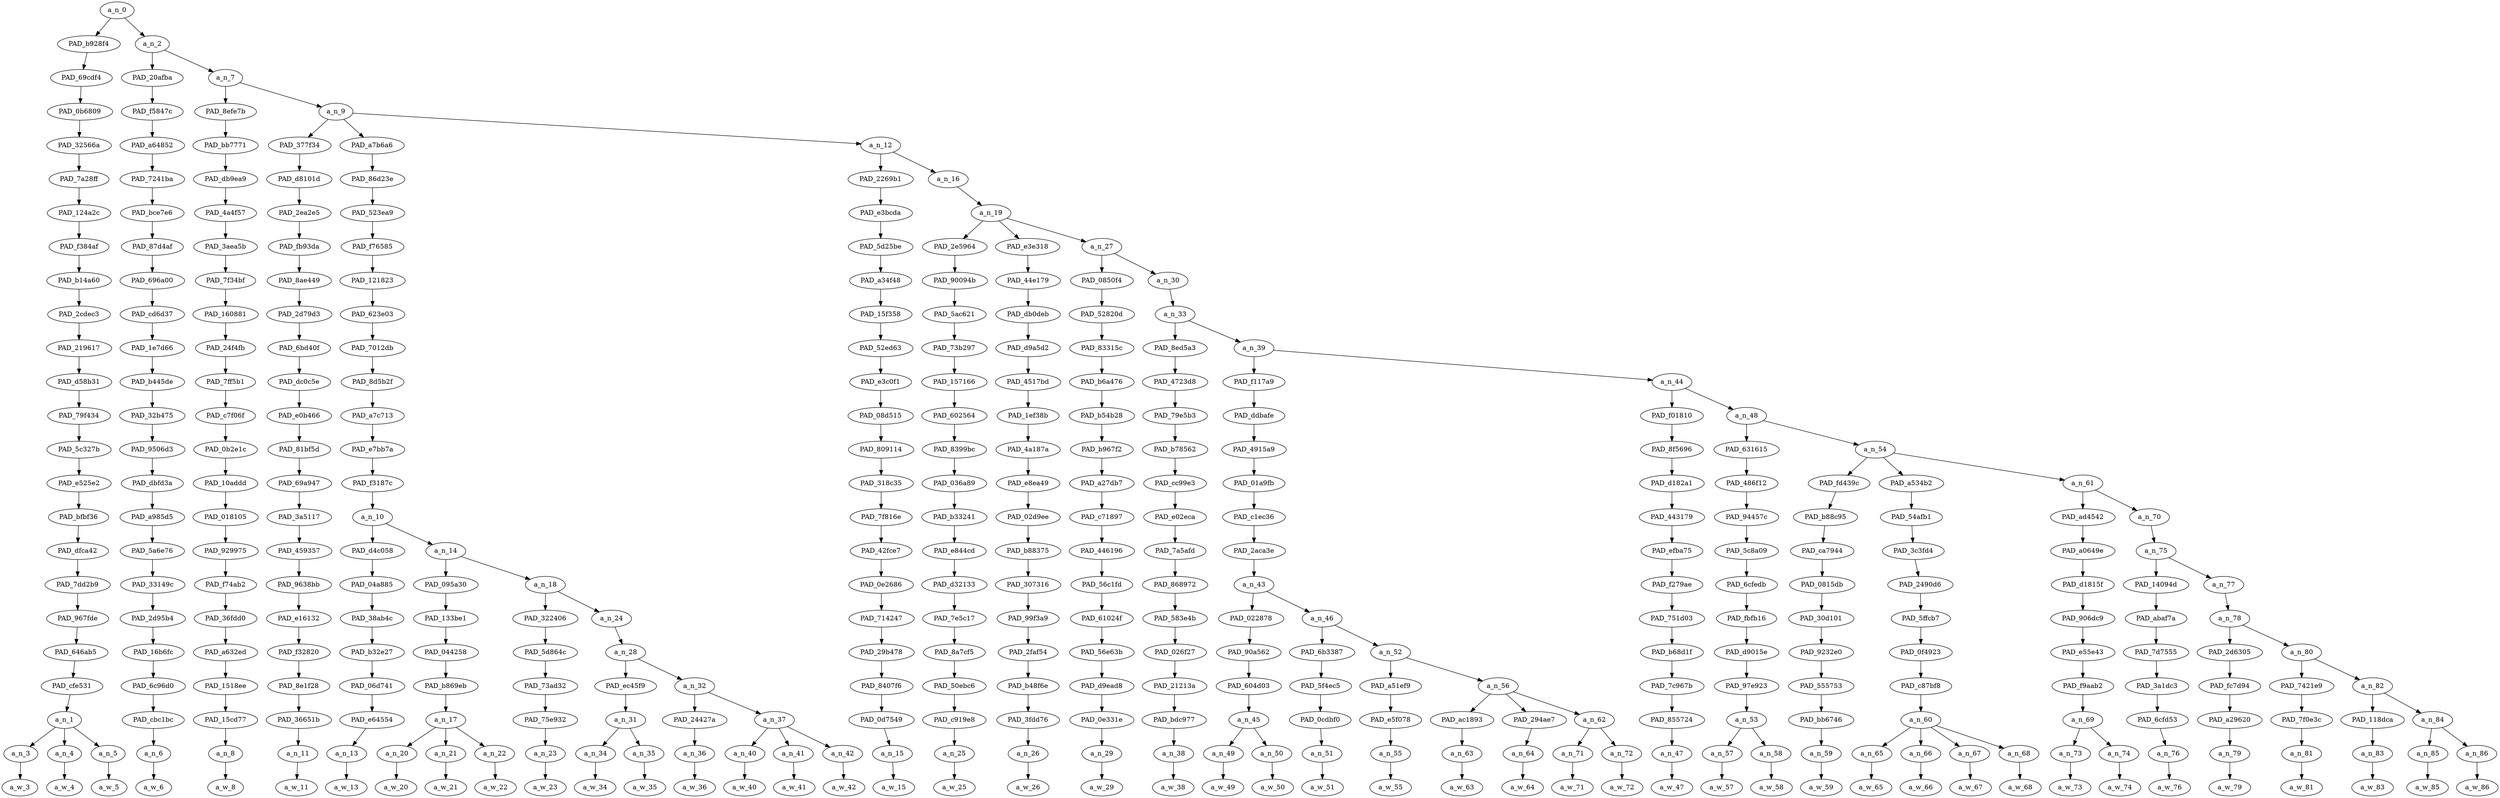 strict digraph "" {
	a_n_0	[div_dir=1,
		index=0,
		level=23,
		pos="3.467229772497107,23!",
		text_span="[0, 1, 2, 3, 4, 5, 6, 7, 8, 9, 10, 11, 12, 13, 14, 15, 16, 17, 18, 19, 20, 21, 22, 23, 24, 25, 26, 27, 28, 29, 30, 31, 32, 33, 34, \
35, 36, 37, 38, 39, 40, 41, 42, 43, 44, 45]",
		value=1.00000002];
	PAD_b928f4	[div_dir=1,
		index=0,
		level=22,
		pos="1.0,22!",
		text_span="[0, 1, 2]",
		value=0.06840574];
	a_n_0 -> PAD_b928f4;
	a_n_2	[div_dir=1,
		index=1,
		level=22,
		pos="5.934459544994214,22!",
		text_span="[3, 4, 5, 6, 7, 8, 9, 10, 11, 12, 13, 14, 15, 16, 17, 18, 19, 20, 21, 22, 23, 24, 25, 26, 27, 28, 29, 30, 31, 32, 33, 34, 35, 36, \
37, 38, 39, 40, 41, 42, 43, 44, 45]",
		value=0.93106286];
	a_n_0 -> a_n_2;
	PAD_69cdf4	[div_dir=1,
		index=0,
		level=21,
		pos="1.0,21!",
		text_span="[0, 1, 2]",
		value=0.06840574];
	PAD_b928f4 -> PAD_69cdf4;
	PAD_0b6809	[div_dir=1,
		index=0,
		level=20,
		pos="1.0,20!",
		text_span="[0, 1, 2]",
		value=0.06840574];
	PAD_69cdf4 -> PAD_0b6809;
	PAD_32566a	[div_dir=1,
		index=0,
		level=19,
		pos="1.0,19!",
		text_span="[0, 1, 2]",
		value=0.06840574];
	PAD_0b6809 -> PAD_32566a;
	PAD_7a28ff	[div_dir=1,
		index=0,
		level=18,
		pos="1.0,18!",
		text_span="[0, 1, 2]",
		value=0.06840574];
	PAD_32566a -> PAD_7a28ff;
	PAD_124a2c	[div_dir=1,
		index=0,
		level=17,
		pos="1.0,17!",
		text_span="[0, 1, 2]",
		value=0.06840574];
	PAD_7a28ff -> PAD_124a2c;
	PAD_f384af	[div_dir=1,
		index=0,
		level=16,
		pos="1.0,16!",
		text_span="[0, 1, 2]",
		value=0.06840574];
	PAD_124a2c -> PAD_f384af;
	PAD_b14a60	[div_dir=1,
		index=0,
		level=15,
		pos="1.0,15!",
		text_span="[0, 1, 2]",
		value=0.06840574];
	PAD_f384af -> PAD_b14a60;
	PAD_2cdec3	[div_dir=1,
		index=0,
		level=14,
		pos="1.0,14!",
		text_span="[0, 1, 2]",
		value=0.06840574];
	PAD_b14a60 -> PAD_2cdec3;
	PAD_219617	[div_dir=1,
		index=0,
		level=13,
		pos="1.0,13!",
		text_span="[0, 1, 2]",
		value=0.06840574];
	PAD_2cdec3 -> PAD_219617;
	PAD_d58b31	[div_dir=1,
		index=0,
		level=12,
		pos="1.0,12!",
		text_span="[0, 1, 2]",
		value=0.06840574];
	PAD_219617 -> PAD_d58b31;
	PAD_79f434	[div_dir=1,
		index=0,
		level=11,
		pos="1.0,11!",
		text_span="[0, 1, 2]",
		value=0.06840574];
	PAD_d58b31 -> PAD_79f434;
	PAD_5c327b	[div_dir=1,
		index=0,
		level=10,
		pos="1.0,10!",
		text_span="[0, 1, 2]",
		value=0.06840574];
	PAD_79f434 -> PAD_5c327b;
	PAD_e525e2	[div_dir=1,
		index=0,
		level=9,
		pos="1.0,9!",
		text_span="[0, 1, 2]",
		value=0.06840574];
	PAD_5c327b -> PAD_e525e2;
	PAD_bfbf36	[div_dir=1,
		index=0,
		level=8,
		pos="1.0,8!",
		text_span="[0, 1, 2]",
		value=0.06840574];
	PAD_e525e2 -> PAD_bfbf36;
	PAD_dfca42	[div_dir=1,
		index=0,
		level=7,
		pos="1.0,7!",
		text_span="[0, 1, 2]",
		value=0.06840574];
	PAD_bfbf36 -> PAD_dfca42;
	PAD_7dd2b9	[div_dir=1,
		index=0,
		level=6,
		pos="1.0,6!",
		text_span="[0, 1, 2]",
		value=0.06840574];
	PAD_dfca42 -> PAD_7dd2b9;
	PAD_967fde	[div_dir=1,
		index=0,
		level=5,
		pos="1.0,5!",
		text_span="[0, 1, 2]",
		value=0.06840574];
	PAD_7dd2b9 -> PAD_967fde;
	PAD_646ab5	[div_dir=1,
		index=0,
		level=4,
		pos="1.0,4!",
		text_span="[0, 1, 2]",
		value=0.06840574];
	PAD_967fde -> PAD_646ab5;
	PAD_cfe531	[div_dir=1,
		index=0,
		level=3,
		pos="1.0,3!",
		text_span="[0, 1, 2]",
		value=0.06840574];
	PAD_646ab5 -> PAD_cfe531;
	a_n_1	[div_dir=1,
		index=0,
		level=2,
		pos="1.0,2!",
		text_span="[0, 1, 2]",
		value=0.06840574];
	PAD_cfe531 -> a_n_1;
	a_n_3	[div_dir=1,
		index=0,
		level=1,
		pos="0.0,1!",
		text_span="[0]",
		value=0.01824698];
	a_n_1 -> a_n_3;
	a_n_4	[div_dir=1,
		index=1,
		level=1,
		pos="1.0,1!",
		text_span="[1]",
		value=0.02915390];
	a_n_1 -> a_n_4;
	a_n_5	[div_dir=-1,
		index=2,
		level=1,
		pos="2.0,1!",
		text_span="[2]",
		value=0.02085606];
	a_n_1 -> a_n_5;
	a_w_3	[div_dir=0,
		index=0,
		level=0,
		pos="0,0!",
		text_span="[0]",
		value=the];
	a_n_3 -> a_w_3;
	a_w_4	[div_dir=0,
		index=1,
		level=0,
		pos="1,0!",
		text_span="[1]",
		value=alt];
	a_n_4 -> a_w_4;
	a_w_5	[div_dir=0,
		index=2,
		level=0,
		pos="2,0!",
		text_span="[2]",
		value=right];
	a_n_5 -> a_w_5;
	PAD_20afba	[div_dir=1,
		index=1,
		level=21,
		pos="3.0,21!",
		text_span="[3]",
		value=0.01500542];
	a_n_2 -> PAD_20afba;
	a_n_7	[div_dir=1,
		index=2,
		level=21,
		pos="8.868919089988427,21!",
		text_span="[4, 5, 6, 7, 8, 9, 10, 11, 12, 13, 14, 15, 16, 17, 18, 19, 20, 21, 22, 23, 24, 25, 26, 27, 28, 29, 30, 31, 32, 33, 34, 35, 36, 37, \
38, 39, 40, 41, 42, 43, 44, 45]",
		value=0.91554672];
	a_n_2 -> a_n_7;
	PAD_f5847c	[div_dir=1,
		index=1,
		level=20,
		pos="3.0,20!",
		text_span="[3]",
		value=0.01500542];
	PAD_20afba -> PAD_f5847c;
	PAD_a64852	[div_dir=1,
		index=1,
		level=19,
		pos="3.0,19!",
		text_span="[3]",
		value=0.01500542];
	PAD_f5847c -> PAD_a64852;
	PAD_7241ba	[div_dir=1,
		index=1,
		level=18,
		pos="3.0,18!",
		text_span="[3]",
		value=0.01500542];
	PAD_a64852 -> PAD_7241ba;
	PAD_bce7e6	[div_dir=1,
		index=1,
		level=17,
		pos="3.0,17!",
		text_span="[3]",
		value=0.01500542];
	PAD_7241ba -> PAD_bce7e6;
	PAD_87d4af	[div_dir=1,
		index=1,
		level=16,
		pos="3.0,16!",
		text_span="[3]",
		value=0.01500542];
	PAD_bce7e6 -> PAD_87d4af;
	PAD_696a00	[div_dir=1,
		index=1,
		level=15,
		pos="3.0,15!",
		text_span="[3]",
		value=0.01500542];
	PAD_87d4af -> PAD_696a00;
	PAD_cd6d37	[div_dir=1,
		index=1,
		level=14,
		pos="3.0,14!",
		text_span="[3]",
		value=0.01500542];
	PAD_696a00 -> PAD_cd6d37;
	PAD_1e7d66	[div_dir=1,
		index=1,
		level=13,
		pos="3.0,13!",
		text_span="[3]",
		value=0.01500542];
	PAD_cd6d37 -> PAD_1e7d66;
	PAD_b445de	[div_dir=1,
		index=1,
		level=12,
		pos="3.0,12!",
		text_span="[3]",
		value=0.01500542];
	PAD_1e7d66 -> PAD_b445de;
	PAD_32b475	[div_dir=1,
		index=1,
		level=11,
		pos="3.0,11!",
		text_span="[3]",
		value=0.01500542];
	PAD_b445de -> PAD_32b475;
	PAD_9506d3	[div_dir=1,
		index=1,
		level=10,
		pos="3.0,10!",
		text_span="[3]",
		value=0.01500542];
	PAD_32b475 -> PAD_9506d3;
	PAD_dbfd3a	[div_dir=1,
		index=1,
		level=9,
		pos="3.0,9!",
		text_span="[3]",
		value=0.01500542];
	PAD_9506d3 -> PAD_dbfd3a;
	PAD_a985d5	[div_dir=1,
		index=1,
		level=8,
		pos="3.0,8!",
		text_span="[3]",
		value=0.01500542];
	PAD_dbfd3a -> PAD_a985d5;
	PAD_5a6e76	[div_dir=1,
		index=1,
		level=7,
		pos="3.0,7!",
		text_span="[3]",
		value=0.01500542];
	PAD_a985d5 -> PAD_5a6e76;
	PAD_33149c	[div_dir=1,
		index=1,
		level=6,
		pos="3.0,6!",
		text_span="[3]",
		value=0.01500542];
	PAD_5a6e76 -> PAD_33149c;
	PAD_2d95b4	[div_dir=1,
		index=1,
		level=5,
		pos="3.0,5!",
		text_span="[3]",
		value=0.01500542];
	PAD_33149c -> PAD_2d95b4;
	PAD_16b6fc	[div_dir=1,
		index=1,
		level=4,
		pos="3.0,4!",
		text_span="[3]",
		value=0.01500542];
	PAD_2d95b4 -> PAD_16b6fc;
	PAD_6c96d0	[div_dir=1,
		index=1,
		level=3,
		pos="3.0,3!",
		text_span="[3]",
		value=0.01500542];
	PAD_16b6fc -> PAD_6c96d0;
	PAD_cbc1bc	[div_dir=1,
		index=1,
		level=2,
		pos="3.0,2!",
		text_span="[3]",
		value=0.01500542];
	PAD_6c96d0 -> PAD_cbc1bc;
	a_n_6	[div_dir=1,
		index=3,
		level=1,
		pos="3.0,1!",
		text_span="[3]",
		value=0.01500542];
	PAD_cbc1bc -> a_n_6;
	a_w_6	[div_dir=0,
		index=3,
		level=0,
		pos="3,0!",
		text_span="[3]",
		value=is];
	a_n_6 -> a_w_6;
	PAD_8efe7b	[div_dir=1,
		index=2,
		level=20,
		pos="4.0,20!",
		text_span="[4]",
		value=0.01381782];
	a_n_7 -> PAD_8efe7b;
	a_n_9	[div_dir=1,
		index=3,
		level=20,
		pos="13.737838179976853,20!",
		text_span="[5, 6, 7, 8, 9, 10, 11, 12, 13, 14, 15, 16, 17, 18, 19, 20, 21, 22, 23, 24, 25, 26, 27, 28, 29, 30, 31, 32, 33, 34, 35, 36, 37, \
38, 39, 40, 41, 42, 43, 44, 45]",
		value=0.90122349];
	a_n_7 -> a_n_9;
	PAD_bb7771	[div_dir=1,
		index=2,
		level=19,
		pos="4.0,19!",
		text_span="[4]",
		value=0.01381782];
	PAD_8efe7b -> PAD_bb7771;
	PAD_db9ea9	[div_dir=1,
		index=2,
		level=18,
		pos="4.0,18!",
		text_span="[4]",
		value=0.01381782];
	PAD_bb7771 -> PAD_db9ea9;
	PAD_4a4f57	[div_dir=1,
		index=2,
		level=17,
		pos="4.0,17!",
		text_span="[4]",
		value=0.01381782];
	PAD_db9ea9 -> PAD_4a4f57;
	PAD_3aea5b	[div_dir=1,
		index=2,
		level=16,
		pos="4.0,16!",
		text_span="[4]",
		value=0.01381782];
	PAD_4a4f57 -> PAD_3aea5b;
	PAD_7f34bf	[div_dir=1,
		index=2,
		level=15,
		pos="4.0,15!",
		text_span="[4]",
		value=0.01381782];
	PAD_3aea5b -> PAD_7f34bf;
	PAD_160881	[div_dir=1,
		index=2,
		level=14,
		pos="4.0,14!",
		text_span="[4]",
		value=0.01381782];
	PAD_7f34bf -> PAD_160881;
	PAD_24f4fb	[div_dir=1,
		index=2,
		level=13,
		pos="4.0,13!",
		text_span="[4]",
		value=0.01381782];
	PAD_160881 -> PAD_24f4fb;
	PAD_7ff5b1	[div_dir=1,
		index=2,
		level=12,
		pos="4.0,12!",
		text_span="[4]",
		value=0.01381782];
	PAD_24f4fb -> PAD_7ff5b1;
	PAD_c7f06f	[div_dir=1,
		index=2,
		level=11,
		pos="4.0,11!",
		text_span="[4]",
		value=0.01381782];
	PAD_7ff5b1 -> PAD_c7f06f;
	PAD_0b2e1c	[div_dir=1,
		index=2,
		level=10,
		pos="4.0,10!",
		text_span="[4]",
		value=0.01381782];
	PAD_c7f06f -> PAD_0b2e1c;
	PAD_10addd	[div_dir=1,
		index=2,
		level=9,
		pos="4.0,9!",
		text_span="[4]",
		value=0.01381782];
	PAD_0b2e1c -> PAD_10addd;
	PAD_018105	[div_dir=1,
		index=2,
		level=8,
		pos="4.0,8!",
		text_span="[4]",
		value=0.01381782];
	PAD_10addd -> PAD_018105;
	PAD_929975	[div_dir=1,
		index=2,
		level=7,
		pos="4.0,7!",
		text_span="[4]",
		value=0.01381782];
	PAD_018105 -> PAD_929975;
	PAD_f74ab2	[div_dir=1,
		index=2,
		level=6,
		pos="4.0,6!",
		text_span="[4]",
		value=0.01381782];
	PAD_929975 -> PAD_f74ab2;
	PAD_36fdd0	[div_dir=1,
		index=2,
		level=5,
		pos="4.0,5!",
		text_span="[4]",
		value=0.01381782];
	PAD_f74ab2 -> PAD_36fdd0;
	PAD_a632ed	[div_dir=1,
		index=2,
		level=4,
		pos="4.0,4!",
		text_span="[4]",
		value=0.01381782];
	PAD_36fdd0 -> PAD_a632ed;
	PAD_1518ee	[div_dir=1,
		index=2,
		level=3,
		pos="4.0,3!",
		text_span="[4]",
		value=0.01381782];
	PAD_a632ed -> PAD_1518ee;
	PAD_15cd77	[div_dir=1,
		index=2,
		level=2,
		pos="4.0,2!",
		text_span="[4]",
		value=0.01381782];
	PAD_1518ee -> PAD_15cd77;
	a_n_8	[div_dir=1,
		index=4,
		level=1,
		pos="4.0,1!",
		text_span="[4]",
		value=0.01381782];
	PAD_15cd77 -> a_n_8;
	a_w_8	[div_dir=0,
		index=4,
		level=0,
		pos="4,0!",
		text_span="[4]",
		value=celebrating];
	a_n_8 -> a_w_8;
	PAD_377f34	[div_dir=-1,
		index=4,
		level=19,
		pos="16.0,19!",
		text_span="[16]",
		value=0.01389674];
	a_n_9 -> PAD_377f34;
	PAD_a7b6a6	[div_dir=1,
		index=3,
		level=19,
		pos="6.84375,19!",
		text_span="[5, 6, 7, 8, 9, 10, 11, 12, 13, 14, 15]",
		value=0.27334037];
	a_n_9 -> PAD_a7b6a6;
	a_n_12	[div_dir=1,
		index=5,
		level=19,
		pos="18.369764539930557,19!",
		text_span="[17, 18, 19, 20, 21, 22, 23, 24, 25, 26, 27, 28, 29, 30, 31, 32, 33, 34, 35, 36, 37, 38, 39, 40, 41, 42, 43, 44, 45]",
		value=0.61348344];
	a_n_9 -> a_n_12;
	PAD_d8101d	[div_dir=-1,
		index=4,
		level=18,
		pos="16.0,18!",
		text_span="[16]",
		value=0.01389674];
	PAD_377f34 -> PAD_d8101d;
	PAD_2ea2e5	[div_dir=-1,
		index=4,
		level=17,
		pos="16.0,17!",
		text_span="[16]",
		value=0.01389674];
	PAD_d8101d -> PAD_2ea2e5;
	PAD_fb93da	[div_dir=-1,
		index=4,
		level=16,
		pos="16.0,16!",
		text_span="[16]",
		value=0.01389674];
	PAD_2ea2e5 -> PAD_fb93da;
	PAD_8ae449	[div_dir=-1,
		index=4,
		level=15,
		pos="16.0,15!",
		text_span="[16]",
		value=0.01389674];
	PAD_fb93da -> PAD_8ae449;
	PAD_2d79d3	[div_dir=-1,
		index=4,
		level=14,
		pos="16.0,14!",
		text_span="[16]",
		value=0.01389674];
	PAD_8ae449 -> PAD_2d79d3;
	PAD_6bd40f	[div_dir=-1,
		index=4,
		level=13,
		pos="16.0,13!",
		text_span="[16]",
		value=0.01389674];
	PAD_2d79d3 -> PAD_6bd40f;
	PAD_dc0c5e	[div_dir=-1,
		index=4,
		level=12,
		pos="16.0,12!",
		text_span="[16]",
		value=0.01389674];
	PAD_6bd40f -> PAD_dc0c5e;
	PAD_e0b466	[div_dir=-1,
		index=4,
		level=11,
		pos="16.0,11!",
		text_span="[16]",
		value=0.01389674];
	PAD_dc0c5e -> PAD_e0b466;
	PAD_81bf5d	[div_dir=-1,
		index=4,
		level=10,
		pos="16.0,10!",
		text_span="[16]",
		value=0.01389674];
	PAD_e0b466 -> PAD_81bf5d;
	PAD_69a947	[div_dir=-1,
		index=4,
		level=9,
		pos="16.0,9!",
		text_span="[16]",
		value=0.01389674];
	PAD_81bf5d -> PAD_69a947;
	PAD_3a5117	[div_dir=-1,
		index=4,
		level=8,
		pos="16.0,8!",
		text_span="[16]",
		value=0.01389674];
	PAD_69a947 -> PAD_3a5117;
	PAD_459357	[div_dir=-1,
		index=5,
		level=7,
		pos="16.0,7!",
		text_span="[16]",
		value=0.01389674];
	PAD_3a5117 -> PAD_459357;
	PAD_9638bb	[div_dir=-1,
		index=6,
		level=6,
		pos="16.0,6!",
		text_span="[16]",
		value=0.01389674];
	PAD_459357 -> PAD_9638bb;
	PAD_e16132	[div_dir=-1,
		index=7,
		level=5,
		pos="16.0,5!",
		text_span="[16]",
		value=0.01389674];
	PAD_9638bb -> PAD_e16132;
	PAD_f32820	[div_dir=-1,
		index=7,
		level=4,
		pos="16.0,4!",
		text_span="[16]",
		value=0.01389674];
	PAD_e16132 -> PAD_f32820;
	PAD_8e1f28	[div_dir=-1,
		index=8,
		level=3,
		pos="16.0,3!",
		text_span="[16]",
		value=0.01389674];
	PAD_f32820 -> PAD_8e1f28;
	PAD_36651b	[div_dir=-1,
		index=9,
		level=2,
		pos="16.0,2!",
		text_span="[16]",
		value=0.01389674];
	PAD_8e1f28 -> PAD_36651b;
	a_n_11	[div_dir=-1,
		index=16,
		level=1,
		pos="16.0,1!",
		text_span="[16]",
		value=0.01389674];
	PAD_36651b -> a_n_11;
	a_w_11	[div_dir=0,
		index=16,
		level=0,
		pos="16,0!",
		text_span="[16]",
		value=and];
	a_n_11 -> a_w_11;
	PAD_86d23e	[div_dir=1,
		index=3,
		level=18,
		pos="6.84375,18!",
		text_span="[5, 6, 7, 8, 9, 10, 11, 12, 13, 14, 15]",
		value=0.27334037];
	PAD_a7b6a6 -> PAD_86d23e;
	PAD_523ea9	[div_dir=1,
		index=3,
		level=17,
		pos="6.84375,17!",
		text_span="[5, 6, 7, 8, 9, 10, 11, 12, 13, 14, 15]",
		value=0.27334037];
	PAD_86d23e -> PAD_523ea9;
	PAD_f76585	[div_dir=1,
		index=3,
		level=16,
		pos="6.84375,16!",
		text_span="[5, 6, 7, 8, 9, 10, 11, 12, 13, 14, 15]",
		value=0.27334037];
	PAD_523ea9 -> PAD_f76585;
	PAD_121823	[div_dir=1,
		index=3,
		level=15,
		pos="6.84375,15!",
		text_span="[5, 6, 7, 8, 9, 10, 11, 12, 13, 14, 15]",
		value=0.27334037];
	PAD_f76585 -> PAD_121823;
	PAD_623e03	[div_dir=1,
		index=3,
		level=14,
		pos="6.84375,14!",
		text_span="[5, 6, 7, 8, 9, 10, 11, 12, 13, 14, 15]",
		value=0.27334037];
	PAD_121823 -> PAD_623e03;
	PAD_7012db	[div_dir=1,
		index=3,
		level=13,
		pos="6.84375,13!",
		text_span="[5, 6, 7, 8, 9, 10, 11, 12, 13, 14, 15]",
		value=0.27334037];
	PAD_623e03 -> PAD_7012db;
	PAD_8d5b2f	[div_dir=1,
		index=3,
		level=12,
		pos="6.84375,12!",
		text_span="[5, 6, 7, 8, 9, 10, 11, 12, 13, 14, 15]",
		value=0.27334037];
	PAD_7012db -> PAD_8d5b2f;
	PAD_a7c713	[div_dir=1,
		index=3,
		level=11,
		pos="6.84375,11!",
		text_span="[5, 6, 7, 8, 9, 10, 11, 12, 13, 14, 15]",
		value=0.27334037];
	PAD_8d5b2f -> PAD_a7c713;
	PAD_e7bb7a	[div_dir=1,
		index=3,
		level=10,
		pos="6.84375,10!",
		text_span="[5, 6, 7, 8, 9, 10, 11, 12, 13, 14, 15]",
		value=0.27334037];
	PAD_a7c713 -> PAD_e7bb7a;
	PAD_f3187c	[div_dir=1,
		index=3,
		level=9,
		pos="6.84375,9!",
		text_span="[5, 6, 7, 8, 9, 10, 11, 12, 13, 14, 15]",
		value=0.27334037];
	PAD_e7bb7a -> PAD_f3187c;
	a_n_10	[div_dir=1,
		index=3,
		level=8,
		pos="6.84375,8!",
		text_span="[5, 6, 7, 8, 9, 10, 11, 12, 13, 14, 15]",
		value=0.27334037];
	PAD_f3187c -> a_n_10;
	PAD_d4c058	[div_dir=1,
		index=3,
		level=7,
		pos="5.0,7!",
		text_span="[5]",
		value=0.01264152];
	a_n_10 -> PAD_d4c058;
	a_n_14	[div_dir=1,
		index=4,
		level=7,
		pos="8.6875,7!",
		text_span="[6, 7, 8, 9, 10, 11, 12, 13, 14, 15]",
		value=0.26027269];
	a_n_10 -> a_n_14;
	PAD_04a885	[div_dir=1,
		index=3,
		level=6,
		pos="5.0,6!",
		text_span="[5]",
		value=0.01264152];
	PAD_d4c058 -> PAD_04a885;
	PAD_38ab4c	[div_dir=1,
		index=3,
		level=5,
		pos="5.0,5!",
		text_span="[5]",
		value=0.01264152];
	PAD_04a885 -> PAD_38ab4c;
	PAD_b32e27	[div_dir=1,
		index=3,
		level=4,
		pos="5.0,4!",
		text_span="[5]",
		value=0.01264152];
	PAD_38ab4c -> PAD_b32e27;
	PAD_06d741	[div_dir=1,
		index=3,
		level=3,
		pos="5.0,3!",
		text_span="[5]",
		value=0.01264152];
	PAD_b32e27 -> PAD_06d741;
	PAD_e64554	[div_dir=1,
		index=3,
		level=2,
		pos="5.0,2!",
		text_span="[5]",
		value=0.01264152];
	PAD_06d741 -> PAD_e64554;
	a_n_13	[div_dir=1,
		index=5,
		level=1,
		pos="5.0,1!",
		text_span="[5]",
		value=0.01264152];
	PAD_e64554 -> a_n_13;
	a_w_13	[div_dir=0,
		index=5,
		level=0,
		pos="5,0!",
		text_span="[5]",
		value=because];
	a_n_13 -> a_w_13;
	PAD_095a30	[div_dir=1,
		index=4,
		level=6,
		pos="7.0,6!",
		text_span="[6, 7, 8]",
		value=0.04479117];
	a_n_14 -> PAD_095a30;
	a_n_18	[div_dir=1,
		index=5,
		level=6,
		pos="10.375,6!",
		text_span="[9, 10, 11, 12, 13, 14, 15]",
		value=0.21505480];
	a_n_14 -> a_n_18;
	PAD_133be1	[div_dir=1,
		index=4,
		level=5,
		pos="7.0,5!",
		text_span="[6, 7, 8]",
		value=0.04479117];
	PAD_095a30 -> PAD_133be1;
	PAD_044258	[div_dir=1,
		index=4,
		level=4,
		pos="7.0,4!",
		text_span="[6, 7, 8]",
		value=0.04479117];
	PAD_133be1 -> PAD_044258;
	PAD_b869eb	[div_dir=1,
		index=4,
		level=3,
		pos="7.0,3!",
		text_span="[6, 7, 8]",
		value=0.04479117];
	PAD_044258 -> PAD_b869eb;
	a_n_17	[div_dir=1,
		index=4,
		level=2,
		pos="7.0,2!",
		text_span="[6, 7, 8]",
		value=0.04479117];
	PAD_b869eb -> a_n_17;
	a_n_20	[div_dir=1,
		index=6,
		level=1,
		pos="6.0,1!",
		text_span="[6]",
		value=0.01253293];
	a_n_17 -> a_n_20;
	a_n_21	[div_dir=1,
		index=7,
		level=1,
		pos="7.0,1!",
		text_span="[7]",
		value=0.01792186];
	a_n_17 -> a_n_21;
	a_n_22	[div_dir=-1,
		index=8,
		level=1,
		pos="8.0,1!",
		text_span="[8]",
		value=0.01427676];
	a_n_17 -> a_n_22;
	a_w_20	[div_dir=0,
		index=6,
		level=0,
		pos="6,0!",
		text_span="[6]",
		value=the1];
	a_n_20 -> a_w_20;
	a_w_21	[div_dir=0,
		index=7,
		level=0,
		pos="7,0!",
		text_span="[7]",
		value=god];
	a_n_21 -> a_w_21;
	a_w_22	[div_dir=0,
		index=8,
		level=0,
		pos="8,0!",
		text_span="[8]",
		value=emperor];
	a_n_22 -> a_w_22;
	PAD_322406	[div_dir=-1,
		index=5,
		level=5,
		pos="9.0,5!",
		text_span="[9]",
		value=0.01795884];
	a_n_18 -> PAD_322406;
	a_n_24	[div_dir=1,
		index=6,
		level=5,
		pos="11.75,5!",
		text_span="[10, 11, 12, 13, 14, 15]",
		value=0.19663823];
	a_n_18 -> a_n_24;
	PAD_5d864c	[div_dir=-1,
		index=5,
		level=4,
		pos="9.0,4!",
		text_span="[9]",
		value=0.01795884];
	PAD_322406 -> PAD_5d864c;
	PAD_73ad32	[div_dir=-1,
		index=5,
		level=3,
		pos="9.0,3!",
		text_span="[9]",
		value=0.01795884];
	PAD_5d864c -> PAD_73ad32;
	PAD_75e932	[div_dir=-1,
		index=5,
		level=2,
		pos="9.0,2!",
		text_span="[9]",
		value=0.01795884];
	PAD_73ad32 -> PAD_75e932;
	a_n_23	[div_dir=-1,
		index=9,
		level=1,
		pos="9.0,1!",
		text_span="[9]",
		value=0.01795884];
	PAD_75e932 -> a_n_23;
	a_w_23	[div_dir=0,
		index=9,
		level=0,
		pos="9,0!",
		text_span="[9]",
		value=called];
	a_n_23 -> a_w_23;
	a_n_28	[div_dir=1,
		index=6,
		level=4,
		pos="11.75,4!",
		text_span="[10, 11, 12, 13, 14, 15]",
		value=0.19611184];
	a_n_24 -> a_n_28;
	PAD_ec45f9	[div_dir=1,
		index=6,
		level=3,
		pos="10.5,3!",
		text_span="[10, 11]",
		value=0.02647412];
	a_n_28 -> PAD_ec45f9;
	a_n_32	[div_dir=1,
		index=7,
		level=3,
		pos="13.0,3!",
		text_span="[12, 13, 14, 15]",
		value=0.16911133];
	a_n_28 -> a_n_32;
	a_n_31	[div_dir=1,
		index=6,
		level=2,
		pos="10.5,2!",
		text_span="[10, 11]",
		value=0.02647412];
	PAD_ec45f9 -> a_n_31;
	a_n_34	[div_dir=1,
		index=10,
		level=1,
		pos="10.0,1!",
		text_span="[10]",
		value=0.01198148];
	a_n_31 -> a_n_34;
	a_n_35	[div_dir=1,
		index=11,
		level=1,
		pos="11.0,1!",
		text_span="[11]",
		value=0.01441318];
	a_n_31 -> a_n_35;
	a_w_34	[div_dir=0,
		index=10,
		level=0,
		pos="10,0!",
		text_span="[10]",
		value=a];
	a_n_34 -> a_w_34;
	a_w_35	[div_dir=0,
		index=11,
		level=0,
		pos="11,0!",
		text_span="[11]",
		value=bunch];
	a_n_35 -> a_w_35;
	PAD_24427a	[div_dir=1,
		index=7,
		level=2,
		pos="12.0,2!",
		text_span="[12]",
		value=0.01604231];
	a_n_32 -> PAD_24427a;
	a_n_37	[div_dir=1,
		index=8,
		level=2,
		pos="14.0,2!",
		text_span="[13, 14, 15]",
		value=0.15250690];
	a_n_32 -> a_n_37;
	a_n_36	[div_dir=1,
		index=12,
		level=1,
		pos="12.0,1!",
		text_span="[12]",
		value=0.01604231];
	PAD_24427a -> a_n_36;
	a_w_36	[div_dir=0,
		index=12,
		level=0,
		pos="12,0!",
		text_span="[12]",
		value=of];
	a_n_36 -> a_w_36;
	a_n_40	[div_dir=1,
		index=13,
		level=1,
		pos="13.0,1!",
		text_span="[13]",
		value=0.09109368];
	a_n_37 -> a_n_40;
	a_n_41	[div_dir=-1,
		index=14,
		level=1,
		pos="14.0,1!",
		text_span="[14]",
		value=0.02141050];
	a_n_37 -> a_n_41;
	a_n_42	[div_dir=1,
		index=15,
		level=1,
		pos="15.0,1!",
		text_span="[15]",
		value=0.03943507];
	a_n_37 -> a_n_42;
	a_w_40	[div_dir=0,
		index=13,
		level=0,
		pos="13,0!",
		text_span="[13]",
		value=nigger];
	a_n_40 -> a_w_40;
	a_w_41	[div_dir=0,
		index=14,
		level=0,
		pos="14,0!",
		text_span="[14]",
		value=countries];
	a_n_41 -> a_w_41;
	a_w_42	[div_dir=0,
		index=15,
		level=0,
		pos="15,0!",
		text_span="[15]",
		value=shitholes];
	a_n_42 -> a_w_42;
	PAD_2269b1	[div_dir=1,
		index=5,
		level=18,
		pos="17.0,18!",
		text_span="[17]",
		value=0.01372451];
	a_n_12 -> PAD_2269b1;
	a_n_16	[div_dir=1,
		index=6,
		level=18,
		pos="19.73952907986111,18!",
		text_span="[18, 19, 20, 21, 22, 23, 24, 25, 26, 27, 28, 29, 30, 31, 32, 33, 34, 35, 36, 37, 38, 39, 40, 41, 42, 43, 44, 45]",
		value=0.59942054];
	a_n_12 -> a_n_16;
	PAD_e3bcda	[div_dir=1,
		index=5,
		level=17,
		pos="17.0,17!",
		text_span="[17]",
		value=0.01372451];
	PAD_2269b1 -> PAD_e3bcda;
	PAD_5d25be	[div_dir=1,
		index=5,
		level=16,
		pos="17.0,16!",
		text_span="[17]",
		value=0.01372451];
	PAD_e3bcda -> PAD_5d25be;
	PAD_a34f48	[div_dir=1,
		index=5,
		level=15,
		pos="17.0,15!",
		text_span="[17]",
		value=0.01372451];
	PAD_5d25be -> PAD_a34f48;
	PAD_15f358	[div_dir=1,
		index=5,
		level=14,
		pos="17.0,14!",
		text_span="[17]",
		value=0.01372451];
	PAD_a34f48 -> PAD_15f358;
	PAD_52ed63	[div_dir=1,
		index=5,
		level=13,
		pos="17.0,13!",
		text_span="[17]",
		value=0.01372451];
	PAD_15f358 -> PAD_52ed63;
	PAD_e3c0f1	[div_dir=1,
		index=5,
		level=12,
		pos="17.0,12!",
		text_span="[17]",
		value=0.01372451];
	PAD_52ed63 -> PAD_e3c0f1;
	PAD_08d515	[div_dir=1,
		index=5,
		level=11,
		pos="17.0,11!",
		text_span="[17]",
		value=0.01372451];
	PAD_e3c0f1 -> PAD_08d515;
	PAD_809114	[div_dir=1,
		index=5,
		level=10,
		pos="17.0,10!",
		text_span="[17]",
		value=0.01372451];
	PAD_08d515 -> PAD_809114;
	PAD_318c35	[div_dir=1,
		index=5,
		level=9,
		pos="17.0,9!",
		text_span="[17]",
		value=0.01372451];
	PAD_809114 -> PAD_318c35;
	PAD_7f816e	[div_dir=1,
		index=5,
		level=8,
		pos="17.0,8!",
		text_span="[17]",
		value=0.01372451];
	PAD_318c35 -> PAD_7f816e;
	PAD_42fce7	[div_dir=1,
		index=6,
		level=7,
		pos="17.0,7!",
		text_span="[17]",
		value=0.01372451];
	PAD_7f816e -> PAD_42fce7;
	PAD_0e2686	[div_dir=1,
		index=7,
		level=6,
		pos="17.0,6!",
		text_span="[17]",
		value=0.01372451];
	PAD_42fce7 -> PAD_0e2686;
	PAD_714247	[div_dir=1,
		index=8,
		level=5,
		pos="17.0,5!",
		text_span="[17]",
		value=0.01372451];
	PAD_0e2686 -> PAD_714247;
	PAD_29b478	[div_dir=1,
		index=8,
		level=4,
		pos="17.0,4!",
		text_span="[17]",
		value=0.01372451];
	PAD_714247 -> PAD_29b478;
	PAD_8407f6	[div_dir=1,
		index=9,
		level=3,
		pos="17.0,3!",
		text_span="[17]",
		value=0.01372451];
	PAD_29b478 -> PAD_8407f6;
	PAD_0d7549	[div_dir=1,
		index=10,
		level=2,
		pos="17.0,2!",
		text_span="[17]",
		value=0.01372451];
	PAD_8407f6 -> PAD_0d7549;
	a_n_15	[div_dir=1,
		index=17,
		level=1,
		pos="17.0,1!",
		text_span="[17]",
		value=0.01372451];
	PAD_0d7549 -> a_n_15;
	a_w_15	[div_dir=0,
		index=17,
		level=0,
		pos="17,0!",
		text_span="[17]",
		value=that];
	a_n_15 -> a_w_15;
	a_n_19	[div_dir=1,
		index=6,
		level=17,
		pos="19.73952907986111,17!",
		text_span="[18, 19, 20, 21, 22, 23, 24, 25, 26, 27, 28, 29, 30, 31, 32, 33, 34, 35, 36, 37, 38, 39, 40, 41, 42, 43, 44, 45]",
		value=0.59908049];
	a_n_16 -> a_n_19;
	PAD_2e5964	[div_dir=1,
		index=6,
		level=16,
		pos="18.0,16!",
		text_span="[18]",
		value=0.01247418];
	a_n_19 -> PAD_2e5964;
	PAD_e3e318	[div_dir=1,
		index=7,
		level=16,
		pos="19.0,16!",
		text_span="[19]",
		value=0.01198944];
	a_n_19 -> PAD_e3e318;
	a_n_27	[div_dir=1,
		index=8,
		level=16,
		pos="22.218587239583332,16!",
		text_span="[20, 21, 22, 23, 24, 25, 26, 27, 28, 29, 30, 31, 32, 33, 34, 35, 36, 37, 38, 39, 40, 41, 42, 43, 44, 45]",
		value=0.57427683];
	a_n_19 -> a_n_27;
	PAD_90094b	[div_dir=1,
		index=6,
		level=15,
		pos="18.0,15!",
		text_span="[18]",
		value=0.01247418];
	PAD_2e5964 -> PAD_90094b;
	PAD_5ac621	[div_dir=1,
		index=6,
		level=14,
		pos="18.0,14!",
		text_span="[18]",
		value=0.01247418];
	PAD_90094b -> PAD_5ac621;
	PAD_73b297	[div_dir=1,
		index=6,
		level=13,
		pos="18.0,13!",
		text_span="[18]",
		value=0.01247418];
	PAD_5ac621 -> PAD_73b297;
	PAD_157166	[div_dir=1,
		index=6,
		level=12,
		pos="18.0,12!",
		text_span="[18]",
		value=0.01247418];
	PAD_73b297 -> PAD_157166;
	PAD_602564	[div_dir=1,
		index=6,
		level=11,
		pos="18.0,11!",
		text_span="[18]",
		value=0.01247418];
	PAD_157166 -> PAD_602564;
	PAD_8399bc	[div_dir=1,
		index=6,
		level=10,
		pos="18.0,10!",
		text_span="[18]",
		value=0.01247418];
	PAD_602564 -> PAD_8399bc;
	PAD_036a89	[div_dir=1,
		index=6,
		level=9,
		pos="18.0,9!",
		text_span="[18]",
		value=0.01247418];
	PAD_8399bc -> PAD_036a89;
	PAD_b33241	[div_dir=1,
		index=6,
		level=8,
		pos="18.0,8!",
		text_span="[18]",
		value=0.01247418];
	PAD_036a89 -> PAD_b33241;
	PAD_e844cd	[div_dir=1,
		index=7,
		level=7,
		pos="18.0,7!",
		text_span="[18]",
		value=0.01247418];
	PAD_b33241 -> PAD_e844cd;
	PAD_d32133	[div_dir=1,
		index=8,
		level=6,
		pos="18.0,6!",
		text_span="[18]",
		value=0.01247418];
	PAD_e844cd -> PAD_d32133;
	PAD_7e5c17	[div_dir=1,
		index=9,
		level=5,
		pos="18.0,5!",
		text_span="[18]",
		value=0.01247418];
	PAD_d32133 -> PAD_7e5c17;
	PAD_8a7cf5	[div_dir=1,
		index=9,
		level=4,
		pos="18.0,4!",
		text_span="[18]",
		value=0.01247418];
	PAD_7e5c17 -> PAD_8a7cf5;
	PAD_50ebc6	[div_dir=1,
		index=10,
		level=3,
		pos="18.0,3!",
		text_span="[18]",
		value=0.01247418];
	PAD_8a7cf5 -> PAD_50ebc6;
	PAD_c919e8	[div_dir=1,
		index=11,
		level=2,
		pos="18.0,2!",
		text_span="[18]",
		value=0.01247418];
	PAD_50ebc6 -> PAD_c919e8;
	a_n_25	[div_dir=1,
		index=18,
		level=1,
		pos="18.0,1!",
		text_span="[18]",
		value=0.01247418];
	PAD_c919e8 -> a_n_25;
	a_w_25	[div_dir=0,
		index=18,
		level=0,
		pos="18,0!",
		text_span="[18]",
		value=makes];
	a_n_25 -> a_w_25;
	PAD_44e179	[div_dir=1,
		index=7,
		level=15,
		pos="19.0,15!",
		text_span="[19]",
		value=0.01198944];
	PAD_e3e318 -> PAD_44e179;
	PAD_db0deb	[div_dir=1,
		index=7,
		level=14,
		pos="19.0,14!",
		text_span="[19]",
		value=0.01198944];
	PAD_44e179 -> PAD_db0deb;
	PAD_d9a5d2	[div_dir=1,
		index=7,
		level=13,
		pos="19.0,13!",
		text_span="[19]",
		value=0.01198944];
	PAD_db0deb -> PAD_d9a5d2;
	PAD_4517bd	[div_dir=1,
		index=7,
		level=12,
		pos="19.0,12!",
		text_span="[19]",
		value=0.01198944];
	PAD_d9a5d2 -> PAD_4517bd;
	PAD_1ef38b	[div_dir=1,
		index=7,
		level=11,
		pos="19.0,11!",
		text_span="[19]",
		value=0.01198944];
	PAD_4517bd -> PAD_1ef38b;
	PAD_4a187a	[div_dir=1,
		index=7,
		level=10,
		pos="19.0,10!",
		text_span="[19]",
		value=0.01198944];
	PAD_1ef38b -> PAD_4a187a;
	PAD_e8ea49	[div_dir=1,
		index=7,
		level=9,
		pos="19.0,9!",
		text_span="[19]",
		value=0.01198944];
	PAD_4a187a -> PAD_e8ea49;
	PAD_02d9ee	[div_dir=1,
		index=7,
		level=8,
		pos="19.0,8!",
		text_span="[19]",
		value=0.01198944];
	PAD_e8ea49 -> PAD_02d9ee;
	PAD_b88375	[div_dir=1,
		index=8,
		level=7,
		pos="19.0,7!",
		text_span="[19]",
		value=0.01198944];
	PAD_02d9ee -> PAD_b88375;
	PAD_307316	[div_dir=1,
		index=9,
		level=6,
		pos="19.0,6!",
		text_span="[19]",
		value=0.01198944];
	PAD_b88375 -> PAD_307316;
	PAD_99f3a9	[div_dir=1,
		index=10,
		level=5,
		pos="19.0,5!",
		text_span="[19]",
		value=0.01198944];
	PAD_307316 -> PAD_99f3a9;
	PAD_2faf54	[div_dir=1,
		index=10,
		level=4,
		pos="19.0,4!",
		text_span="[19]",
		value=0.01198944];
	PAD_99f3a9 -> PAD_2faf54;
	PAD_b48f6e	[div_dir=1,
		index=11,
		level=3,
		pos="19.0,3!",
		text_span="[19]",
		value=0.01198944];
	PAD_2faf54 -> PAD_b48f6e;
	PAD_3fdd76	[div_dir=1,
		index=12,
		level=2,
		pos="19.0,2!",
		text_span="[19]",
		value=0.01198944];
	PAD_b48f6e -> PAD_3fdd76;
	a_n_26	[div_dir=1,
		index=19,
		level=1,
		pos="19.0,1!",
		text_span="[19]",
		value=0.01198944];
	PAD_3fdd76 -> a_n_26;
	a_w_26	[div_dir=0,
		index=19,
		level=0,
		pos="19,0!",
		text_span="[19]",
		value=up];
	a_n_26 -> a_w_26;
	PAD_0850f4	[div_dir=1,
		index=8,
		level=15,
		pos="20.0,15!",
		text_span="[20]",
		value=0.01192809];
	a_n_27 -> PAD_0850f4;
	a_n_30	[div_dir=1,
		index=9,
		level=15,
		pos="24.437174479166664,15!",
		text_span="[21, 22, 23, 24, 25, 26, 27, 28, 29, 30, 31, 32, 33, 34, 35, 36, 37, 38, 39, 40, 41, 42, 43, 44, 45]",
		value=0.56200897];
	a_n_27 -> a_n_30;
	PAD_52820d	[div_dir=1,
		index=8,
		level=14,
		pos="20.0,14!",
		text_span="[20]",
		value=0.01192809];
	PAD_0850f4 -> PAD_52820d;
	PAD_83315c	[div_dir=1,
		index=8,
		level=13,
		pos="20.0,13!",
		text_span="[20]",
		value=0.01192809];
	PAD_52820d -> PAD_83315c;
	PAD_b6a476	[div_dir=1,
		index=8,
		level=12,
		pos="20.0,12!",
		text_span="[20]",
		value=0.01192809];
	PAD_83315c -> PAD_b6a476;
	PAD_b54b28	[div_dir=1,
		index=8,
		level=11,
		pos="20.0,11!",
		text_span="[20]",
		value=0.01192809];
	PAD_b6a476 -> PAD_b54b28;
	PAD_b967f2	[div_dir=1,
		index=8,
		level=10,
		pos="20.0,10!",
		text_span="[20]",
		value=0.01192809];
	PAD_b54b28 -> PAD_b967f2;
	PAD_a27db7	[div_dir=1,
		index=8,
		level=9,
		pos="20.0,9!",
		text_span="[20]",
		value=0.01192809];
	PAD_b967f2 -> PAD_a27db7;
	PAD_c71897	[div_dir=1,
		index=8,
		level=8,
		pos="20.0,8!",
		text_span="[20]",
		value=0.01192809];
	PAD_a27db7 -> PAD_c71897;
	PAD_446196	[div_dir=1,
		index=9,
		level=7,
		pos="20.0,7!",
		text_span="[20]",
		value=0.01192809];
	PAD_c71897 -> PAD_446196;
	PAD_56c1fd	[div_dir=1,
		index=10,
		level=6,
		pos="20.0,6!",
		text_span="[20]",
		value=0.01192809];
	PAD_446196 -> PAD_56c1fd;
	PAD_61024f	[div_dir=1,
		index=11,
		level=5,
		pos="20.0,5!",
		text_span="[20]",
		value=0.01192809];
	PAD_56c1fd -> PAD_61024f;
	PAD_56e63b	[div_dir=1,
		index=11,
		level=4,
		pos="20.0,4!",
		text_span="[20]",
		value=0.01192809];
	PAD_61024f -> PAD_56e63b;
	PAD_d9ead8	[div_dir=1,
		index=12,
		level=3,
		pos="20.0,3!",
		text_span="[20]",
		value=0.01192809];
	PAD_56e63b -> PAD_d9ead8;
	PAD_0e331e	[div_dir=1,
		index=13,
		level=2,
		pos="20.0,2!",
		text_span="[20]",
		value=0.01192809];
	PAD_d9ead8 -> PAD_0e331e;
	a_n_29	[div_dir=1,
		index=20,
		level=1,
		pos="20.0,1!",
		text_span="[20]",
		value=0.01192809];
	PAD_0e331e -> a_n_29;
	a_w_29	[div_dir=0,
		index=20,
		level=0,
		pos="20,0!",
		text_span="[20]",
		value=for];
	a_n_29 -> a_w_29;
	a_n_33	[div_dir=1,
		index=9,
		level=14,
		pos="24.437174479166664,14!",
		text_span="[21, 22, 23, 24, 25, 26, 27, 28, 29, 30, 31, 32, 33, 34, 35, 36, 37, 38, 39, 40, 41, 42, 43, 44, 45]",
		value=0.56167147];
	a_n_30 -> a_n_33;
	PAD_8ed5a3	[div_dir=1,
		index=9,
		level=13,
		pos="21.0,13!",
		text_span="[21]",
		value=0.01195243];
	a_n_33 -> PAD_8ed5a3;
	a_n_39	[div_dir=1,
		index=10,
		level=13,
		pos="27.874348958333332,13!",
		text_span="[22, 23, 24, 25, 26, 27, 28, 29, 30, 31, 32, 33, 34, 35, 36, 37, 38, 39, 40, 41, 42, 43, 44, 45]",
		value=0.54938155];
	a_n_33 -> a_n_39;
	PAD_4723d8	[div_dir=1,
		index=9,
		level=12,
		pos="21.0,12!",
		text_span="[21]",
		value=0.01195243];
	PAD_8ed5a3 -> PAD_4723d8;
	PAD_79e5b3	[div_dir=1,
		index=9,
		level=11,
		pos="21.0,11!",
		text_span="[21]",
		value=0.01195243];
	PAD_4723d8 -> PAD_79e5b3;
	PAD_b78562	[div_dir=1,
		index=9,
		level=10,
		pos="21.0,10!",
		text_span="[21]",
		value=0.01195243];
	PAD_79e5b3 -> PAD_b78562;
	PAD_cc99e3	[div_dir=1,
		index=9,
		level=9,
		pos="21.0,9!",
		text_span="[21]",
		value=0.01195243];
	PAD_b78562 -> PAD_cc99e3;
	PAD_e02eca	[div_dir=1,
		index=9,
		level=8,
		pos="21.0,8!",
		text_span="[21]",
		value=0.01195243];
	PAD_cc99e3 -> PAD_e02eca;
	PAD_7a5afd	[div_dir=1,
		index=10,
		level=7,
		pos="21.0,7!",
		text_span="[21]",
		value=0.01195243];
	PAD_e02eca -> PAD_7a5afd;
	PAD_868972	[div_dir=1,
		index=11,
		level=6,
		pos="21.0,6!",
		text_span="[21]",
		value=0.01195243];
	PAD_7a5afd -> PAD_868972;
	PAD_583e4b	[div_dir=1,
		index=12,
		level=5,
		pos="21.0,5!",
		text_span="[21]",
		value=0.01195243];
	PAD_868972 -> PAD_583e4b;
	PAD_026f27	[div_dir=1,
		index=12,
		level=4,
		pos="21.0,4!",
		text_span="[21]",
		value=0.01195243];
	PAD_583e4b -> PAD_026f27;
	PAD_21213a	[div_dir=1,
		index=13,
		level=3,
		pos="21.0,3!",
		text_span="[21]",
		value=0.01195243];
	PAD_026f27 -> PAD_21213a;
	PAD_bdc977	[div_dir=1,
		index=14,
		level=2,
		pos="21.0,2!",
		text_span="[21]",
		value=0.01195243];
	PAD_21213a -> PAD_bdc977;
	a_n_38	[div_dir=1,
		index=21,
		level=1,
		pos="21.0,1!",
		text_span="[21]",
		value=0.01195243];
	PAD_bdc977 -> a_n_38;
	a_w_38	[div_dir=0,
		index=21,
		level=0,
		pos="21,0!",
		text_span="[21]",
		value=having];
	a_n_38 -> a_w_38;
	PAD_f117a9	[div_dir=1,
		index=10,
		level=12,
		pos="23.854166666666664,12!",
		text_span="[22, 23, 24, 25, 26, 27, 28, 29]",
		value=0.22942817];
	a_n_39 -> PAD_f117a9;
	a_n_44	[div_dir=1,
		index=11,
		level=12,
		pos="31.89453125,12!",
		text_span="[30, 31, 32, 33, 34, 35, 36, 37, 38, 39, 40, 41, 42, 43, 44, 45]",
		value=0.31961547];
	a_n_39 -> a_n_44;
	PAD_ddbafe	[div_dir=1,
		index=10,
		level=11,
		pos="23.854166666666664,11!",
		text_span="[22, 23, 24, 25, 26, 27, 28, 29]",
		value=0.22942817];
	PAD_f117a9 -> PAD_ddbafe;
	PAD_4915a9	[div_dir=1,
		index=10,
		level=10,
		pos="23.854166666666664,10!",
		text_span="[22, 23, 24, 25, 26, 27, 28, 29]",
		value=0.22942817];
	PAD_ddbafe -> PAD_4915a9;
	PAD_01a9fb	[div_dir=1,
		index=10,
		level=9,
		pos="23.854166666666664,9!",
		text_span="[22, 23, 24, 25, 26, 27, 28, 29]",
		value=0.22942817];
	PAD_4915a9 -> PAD_01a9fb;
	PAD_c1ec36	[div_dir=1,
		index=10,
		level=8,
		pos="23.854166666666664,8!",
		text_span="[22, 23, 24, 25, 26, 27, 28, 29]",
		value=0.22942817];
	PAD_01a9fb -> PAD_c1ec36;
	PAD_2aca3e	[div_dir=1,
		index=11,
		level=7,
		pos="23.854166666666664,7!",
		text_span="[22, 23, 24, 25, 26, 27, 28, 29]",
		value=0.22942817];
	PAD_c1ec36 -> PAD_2aca3e;
	a_n_43	[div_dir=1,
		index=12,
		level=6,
		pos="23.854166666666664,6!",
		text_span="[22, 23, 24, 25, 26, 27, 28, 29]",
		value=0.22942817];
	PAD_2aca3e -> a_n_43;
	PAD_022878	[div_dir=1,
		index=13,
		level=5,
		pos="22.5,5!",
		text_span="[22, 23]",
		value=0.02742136];
	a_n_43 -> PAD_022878;
	a_n_46	[div_dir=1,
		index=14,
		level=5,
		pos="25.208333333333332,5!",
		text_span="[24, 25, 26, 27, 28, 29]",
		value=0.20170192];
	a_n_43 -> a_n_46;
	PAD_90a562	[div_dir=1,
		index=13,
		level=4,
		pos="22.5,4!",
		text_span="[22, 23]",
		value=0.02742136];
	PAD_022878 -> PAD_90a562;
	PAD_604d03	[div_dir=1,
		index=14,
		level=3,
		pos="22.5,3!",
		text_span="[22, 23]",
		value=0.02742136];
	PAD_90a562 -> PAD_604d03;
	a_n_45	[div_dir=1,
		index=15,
		level=2,
		pos="22.5,2!",
		text_span="[22, 23]",
		value=0.02742136];
	PAD_604d03 -> a_n_45;
	a_n_49	[div_dir=1,
		index=22,
		level=1,
		pos="22.0,1!",
		text_span="[22]",
		value=0.01233780];
	a_n_45 -> a_n_49;
	a_n_50	[div_dir=1,
		index=23,
		level=1,
		pos="23.0,1!",
		text_span="[23]",
		value=0.01505432];
	a_n_45 -> a_n_50;
	a_w_49	[div_dir=0,
		index=22,
		level=0,
		pos="22,0!",
		text_span="[22]",
		value=a1];
	a_n_49 -> a_w_49;
	a_w_50	[div_dir=0,
		index=23,
		level=0,
		pos="23,0!",
		text_span="[23]",
		value=cabinet];
	a_n_50 -> a_w_50;
	PAD_6b3387	[div_dir=1,
		index=14,
		level=4,
		pos="24.0,4!",
		text_span="[24]",
		value=0.01346177];
	a_n_46 -> PAD_6b3387;
	a_n_52	[div_dir=1,
		index=15,
		level=4,
		pos="26.416666666666664,4!",
		text_span="[25, 26, 27, 28, 29]",
		value=0.18792012];
	a_n_46 -> a_n_52;
	PAD_5f4ec5	[div_dir=1,
		index=15,
		level=3,
		pos="24.0,3!",
		text_span="[24]",
		value=0.01346177];
	PAD_6b3387 -> PAD_5f4ec5;
	PAD_0cdbf0	[div_dir=1,
		index=16,
		level=2,
		pos="24.0,2!",
		text_span="[24]",
		value=0.01346177];
	PAD_5f4ec5 -> PAD_0cdbf0;
	a_n_51	[div_dir=1,
		index=24,
		level=1,
		pos="24.0,1!",
		text_span="[24]",
		value=0.01346177];
	PAD_0cdbf0 -> a_n_51;
	a_w_51	[div_dir=0,
		index=24,
		level=0,
		pos="24,0!",
		text_span="[24]",
		value=staffed];
	a_n_51 -> a_w_51;
	PAD_a51ef9	[div_dir=1,
		index=16,
		level=3,
		pos="25.0,3!",
		text_span="[25]",
		value=0.01392016];
	a_n_52 -> PAD_a51ef9;
	a_n_56	[div_dir=1,
		index=17,
		level=3,
		pos="27.833333333333332,3!",
		text_span="[26, 27, 28, 29]",
		value=0.17368459];
	a_n_52 -> a_n_56;
	PAD_e5f078	[div_dir=1,
		index=17,
		level=2,
		pos="25.0,2!",
		text_span="[25]",
		value=0.01392016];
	PAD_a51ef9 -> PAD_e5f078;
	a_n_55	[div_dir=1,
		index=25,
		level=1,
		pos="25.0,1!",
		text_span="[25]",
		value=0.01392016];
	PAD_e5f078 -> a_n_55;
	a_w_55	[div_dir=0,
		index=25,
		level=0,
		pos="25,0!",
		text_span="[25]",
		value=by];
	a_n_55 -> a_w_55;
	PAD_ac1893	[div_dir=1,
		index=19,
		level=2,
		pos="28.0,2!",
		text_span="[28]",
		value=0.01575001];
	a_n_56 -> PAD_ac1893;
	PAD_294ae7	[div_dir=1,
		index=20,
		level=2,
		pos="29.0,2!",
		text_span="[29]",
		value=0.05279882];
	a_n_56 -> PAD_294ae7;
	a_n_62	[div_dir=1,
		index=18,
		level=2,
		pos="26.5,2!",
		text_span="[26, 27]",
		value=0.10484436];
	a_n_56 -> a_n_62;
	a_n_63	[div_dir=1,
		index=28,
		level=1,
		pos="28.0,1!",
		text_span="[28]",
		value=0.01575001];
	PAD_ac1893 -> a_n_63;
	a_w_63	[div_dir=0,
		index=28,
		level=0,
		pos="28,0!",
		text_span="[28]",
		value=and1];
	a_n_63 -> a_w_63;
	a_n_64	[div_dir=1,
		index=29,
		level=1,
		pos="29.0,1!",
		text_span="[29]",
		value=0.05279882];
	PAD_294ae7 -> a_n_64;
	a_w_64	[div_dir=0,
		index=29,
		level=0,
		pos="29,0!",
		text_span="[29]",
		value=neocons];
	a_n_64 -> a_w_64;
	a_n_71	[div_dir=-1,
		index=26,
		level=1,
		pos="26.0,1!",
		text_span="[26]",
		value=0.03509344];
	a_n_62 -> a_n_71;
	a_n_72	[div_dir=1,
		index=27,
		level=1,
		pos="27.0,1!",
		text_span="[27]",
		value=0.06935921];
	a_n_62 -> a_n_72;
	a_w_71	[div_dir=0,
		index=26,
		level=0,
		pos="26,0!",
		text_span="[26]",
		value=globalist];
	a_n_71 -> a_w_71;
	a_w_72	[div_dir=0,
		index=27,
		level=0,
		pos="27,0!",
		text_span="[27]",
		value=kikes];
	a_n_72 -> a_w_72;
	PAD_f01810	[div_dir=-1,
		index=11,
		level=11,
		pos="30.0,11!",
		text_span="[30]",
		value=0.01673410];
	a_n_44 -> PAD_f01810;
	a_n_48	[div_dir=1,
		index=12,
		level=11,
		pos="33.7890625,11!",
		text_span="[31, 32, 33, 34, 35, 36, 37, 38, 39, 40, 41, 42, 43, 44, 45]",
		value=0.30269253];
	a_n_44 -> a_n_48;
	PAD_8f5696	[div_dir=-1,
		index=11,
		level=10,
		pos="30.0,10!",
		text_span="[30]",
		value=0.01673410];
	PAD_f01810 -> PAD_8f5696;
	PAD_d182a1	[div_dir=-1,
		index=11,
		level=9,
		pos="30.0,9!",
		text_span="[30]",
		value=0.01673410];
	PAD_8f5696 -> PAD_d182a1;
	PAD_443179	[div_dir=-1,
		index=11,
		level=8,
		pos="30.0,8!",
		text_span="[30]",
		value=0.01673410];
	PAD_d182a1 -> PAD_443179;
	PAD_efba75	[div_dir=-1,
		index=12,
		level=7,
		pos="30.0,7!",
		text_span="[30]",
		value=0.01673410];
	PAD_443179 -> PAD_efba75;
	PAD_f279ae	[div_dir=-1,
		index=13,
		level=6,
		pos="30.0,6!",
		text_span="[30]",
		value=0.01673410];
	PAD_efba75 -> PAD_f279ae;
	PAD_751d03	[div_dir=-1,
		index=15,
		level=5,
		pos="30.0,5!",
		text_span="[30]",
		value=0.01673410];
	PAD_f279ae -> PAD_751d03;
	PAD_b68d1f	[div_dir=-1,
		index=16,
		level=4,
		pos="30.0,4!",
		text_span="[30]",
		value=0.01673410];
	PAD_751d03 -> PAD_b68d1f;
	PAD_7c967b	[div_dir=-1,
		index=18,
		level=3,
		pos="30.0,3!",
		text_span="[30]",
		value=0.01673410];
	PAD_b68d1f -> PAD_7c967b;
	PAD_855724	[div_dir=-1,
		index=21,
		level=2,
		pos="30.0,2!",
		text_span="[30]",
		value=0.01673410];
	PAD_7c967b -> PAD_855724;
	a_n_47	[div_dir=-1,
		index=30,
		level=1,
		pos="30.0,1!",
		text_span="[30]",
		value=0.01673410];
	PAD_855724 -> a_n_47;
	a_w_47	[div_dir=0,
		index=30,
		level=0,
		pos="30,0!",
		text_span="[30]",
		value=trump];
	a_n_47 -> a_w_47;
	PAD_631615	[div_dir=1,
		index=12,
		level=10,
		pos="31.5,10!",
		text_span="[31, 32]",
		value=0.02509108];
	a_n_48 -> PAD_631615;
	a_n_54	[div_dir=1,
		index=13,
		level=10,
		pos="36.078125,10!",
		text_span="[33, 34, 35, 36, 37, 38, 39, 40, 41, 42, 43, 44, 45]",
		value=0.27739417];
	a_n_48 -> a_n_54;
	PAD_486f12	[div_dir=1,
		index=12,
		level=9,
		pos="31.5,9!",
		text_span="[31, 32]",
		value=0.02509108];
	PAD_631615 -> PAD_486f12;
	PAD_94457c	[div_dir=1,
		index=12,
		level=8,
		pos="31.5,8!",
		text_span="[31, 32]",
		value=0.02509108];
	PAD_486f12 -> PAD_94457c;
	PAD_5c8a09	[div_dir=1,
		index=13,
		level=7,
		pos="31.5,7!",
		text_span="[31, 32]",
		value=0.02509108];
	PAD_94457c -> PAD_5c8a09;
	PAD_6cfedb	[div_dir=1,
		index=14,
		level=6,
		pos="31.5,6!",
		text_span="[31, 32]",
		value=0.02509108];
	PAD_5c8a09 -> PAD_6cfedb;
	PAD_fbfb16	[div_dir=1,
		index=16,
		level=5,
		pos="31.5,5!",
		text_span="[31, 32]",
		value=0.02509108];
	PAD_6cfedb -> PAD_fbfb16;
	PAD_d9015e	[div_dir=1,
		index=17,
		level=4,
		pos="31.5,4!",
		text_span="[31, 32]",
		value=0.02509108];
	PAD_fbfb16 -> PAD_d9015e;
	PAD_97e923	[div_dir=1,
		index=19,
		level=3,
		pos="31.5,3!",
		text_span="[31, 32]",
		value=0.02509108];
	PAD_d9015e -> PAD_97e923;
	a_n_53	[div_dir=1,
		index=22,
		level=2,
		pos="31.5,2!",
		text_span="[31, 32]",
		value=0.02509108];
	PAD_97e923 -> a_n_53;
	a_n_57	[div_dir=1,
		index=31,
		level=1,
		pos="31.0,1!",
		text_span="[31]",
		value=0.01256331];
	a_n_53 -> a_n_57;
	a_n_58	[div_dir=1,
		index=32,
		level=1,
		pos="32.0,1!",
		text_span="[32]",
		value=0.01248117];
	a_n_53 -> a_n_58;
	a_w_57	[div_dir=0,
		index=31,
		level=0,
		pos="31,0!",
		text_span="[31]",
		value=not];
	a_n_57 -> a_w_57;
	a_w_58	[div_dir=0,
		index=32,
		level=0,
		pos="32,0!",
		text_span="[32]",
		value=even];
	a_n_58 -> a_w_58;
	PAD_fd439c	[div_dir=1,
		index=13,
		level=9,
		pos="33.0,9!",
		text_span="[33]",
		value=0.01191970];
	a_n_54 -> PAD_fd439c;
	PAD_a534b2	[div_dir=1,
		index=14,
		level=9,
		pos="35.5,9!",
		text_span="[34, 35, 36, 37]",
		value=0.05471122];
	a_n_54 -> PAD_a534b2;
	a_n_61	[div_dir=1,
		index=15,
		level=9,
		pos="39.734375,9!",
		text_span="[38, 39, 40, 41, 42, 43, 44, 45]",
		value=0.21055978];
	a_n_54 -> a_n_61;
	PAD_b88c95	[div_dir=1,
		index=13,
		level=8,
		pos="33.0,8!",
		text_span="[33]",
		value=0.01191970];
	PAD_fd439c -> PAD_b88c95;
	PAD_ca7944	[div_dir=1,
		index=14,
		level=7,
		pos="33.0,7!",
		text_span="[33]",
		value=0.01191970];
	PAD_b88c95 -> PAD_ca7944;
	PAD_0815db	[div_dir=1,
		index=15,
		level=6,
		pos="33.0,6!",
		text_span="[33]",
		value=0.01191970];
	PAD_ca7944 -> PAD_0815db;
	PAD_30d101	[div_dir=1,
		index=17,
		level=5,
		pos="33.0,5!",
		text_span="[33]",
		value=0.01191970];
	PAD_0815db -> PAD_30d101;
	PAD_9232e0	[div_dir=1,
		index=18,
		level=4,
		pos="33.0,4!",
		text_span="[33]",
		value=0.01191970];
	PAD_30d101 -> PAD_9232e0;
	PAD_555753	[div_dir=1,
		index=20,
		level=3,
		pos="33.0,3!",
		text_span="[33]",
		value=0.01191970];
	PAD_9232e0 -> PAD_555753;
	PAD_bb6746	[div_dir=1,
		index=23,
		level=2,
		pos="33.0,2!",
		text_span="[33]",
		value=0.01191970];
	PAD_555753 -> PAD_bb6746;
	a_n_59	[div_dir=1,
		index=33,
		level=1,
		pos="33.0,1!",
		text_span="[33]",
		value=0.01191970];
	PAD_bb6746 -> a_n_59;
	a_w_59	[div_dir=0,
		index=33,
		level=0,
		pos="33,0!",
		text_span="[33]",
		value=knowing];
	a_n_59 -> a_w_59;
	PAD_54afb1	[div_dir=1,
		index=14,
		level=8,
		pos="35.5,8!",
		text_span="[34, 35, 36, 37]",
		value=0.05471122];
	PAD_a534b2 -> PAD_54afb1;
	PAD_3c3fd4	[div_dir=1,
		index=15,
		level=7,
		pos="35.5,7!",
		text_span="[34, 35, 36, 37]",
		value=0.05471122];
	PAD_54afb1 -> PAD_3c3fd4;
	PAD_2490d6	[div_dir=1,
		index=16,
		level=6,
		pos="35.5,6!",
		text_span="[34, 35, 36, 37]",
		value=0.05471122];
	PAD_3c3fd4 -> PAD_2490d6;
	PAD_5ffcb7	[div_dir=1,
		index=18,
		level=5,
		pos="35.5,5!",
		text_span="[34, 35, 36, 37]",
		value=0.05471122];
	PAD_2490d6 -> PAD_5ffcb7;
	PAD_0f4923	[div_dir=1,
		index=19,
		level=4,
		pos="35.5,4!",
		text_span="[34, 35, 36, 37]",
		value=0.05471122];
	PAD_5ffcb7 -> PAD_0f4923;
	PAD_c87bf8	[div_dir=1,
		index=21,
		level=3,
		pos="35.5,3!",
		text_span="[34, 35, 36, 37]",
		value=0.05471122];
	PAD_0f4923 -> PAD_c87bf8;
	a_n_60	[div_dir=1,
		index=24,
		level=2,
		pos="35.5,2!",
		text_span="[34, 35, 36, 37]",
		value=0.05471122];
	PAD_c87bf8 -> a_n_60;
	a_n_65	[div_dir=1,
		index=34,
		level=1,
		pos="34.0,1!",
		text_span="[34]",
		value=0.01178615];
	a_n_60 -> a_n_65;
	a_n_66	[div_dir=-1,
		index=35,
		level=1,
		pos="35.0,1!",
		text_span="[35]",
		value=0.01218402];
	a_n_60 -> a_n_66;
	a_n_67	[div_dir=1,
		index=36,
		level=1,
		pos="36.0,1!",
		text_span="[36]",
		value=0.01628510];
	a_n_60 -> a_n_67;
	a_n_68	[div_dir=1,
		index=37,
		level=1,
		pos="37.0,1!",
		text_span="[37]",
		value=0.01436854];
	a_n_60 -> a_n_68;
	a_w_65	[div_dir=0,
		index=34,
		level=0,
		pos="34,0!",
		text_span="[34]",
		value=his];
	a_n_65 -> a_w_65;
	a_w_66	[div_dir=0,
		index=35,
		level=0,
		pos="35,0!",
		text_span="[35]",
		value=own];
	a_n_66 -> a_w_66;
	a_w_67	[div_dir=0,
		index=36,
		level=0,
		pos="36,0!",
		text_span="[36]",
		value=immigration];
	a_n_67 -> a_w_67;
	a_w_68	[div_dir=0,
		index=37,
		level=0,
		pos="37,0!",
		text_span="[37]",
		value=policies];
	a_n_68 -> a_w_68;
	PAD_ad4542	[div_dir=1,
		index=15,
		level=8,
		pos="38.5,8!",
		text_span="[38, 39]",
		value=0.02616416];
	a_n_61 -> PAD_ad4542;
	a_n_70	[div_dir=1,
		index=16,
		level=8,
		pos="40.96875,8!",
		text_span="[40, 41, 42, 43, 44, 45]",
		value=0.18420977];
	a_n_61 -> a_n_70;
	PAD_a0649e	[div_dir=1,
		index=16,
		level=7,
		pos="38.5,7!",
		text_span="[38, 39]",
		value=0.02616416];
	PAD_ad4542 -> PAD_a0649e;
	PAD_d1815f	[div_dir=1,
		index=17,
		level=6,
		pos="38.5,6!",
		text_span="[38, 39]",
		value=0.02616416];
	PAD_a0649e -> PAD_d1815f;
	PAD_906dc9	[div_dir=1,
		index=19,
		level=5,
		pos="38.5,5!",
		text_span="[38, 39]",
		value=0.02616416];
	PAD_d1815f -> PAD_906dc9;
	PAD_e55e43	[div_dir=1,
		index=20,
		level=4,
		pos="38.5,4!",
		text_span="[38, 39]",
		value=0.02616416];
	PAD_906dc9 -> PAD_e55e43;
	PAD_f9aab2	[div_dir=1,
		index=22,
		level=3,
		pos="38.5,3!",
		text_span="[38, 39]",
		value=0.02616416];
	PAD_e55e43 -> PAD_f9aab2;
	a_n_69	[div_dir=1,
		index=25,
		level=2,
		pos="38.5,2!",
		text_span="[38, 39]",
		value=0.02616416];
	PAD_f9aab2 -> a_n_69;
	a_n_73	[div_dir=1,
		index=38,
		level=1,
		pos="38.0,1!",
		text_span="[38]",
		value=0.01285669];
	a_n_69 -> a_n_73;
	a_n_74	[div_dir=-1,
		index=39,
		level=1,
		pos="39.0,1!",
		text_span="[39]",
		value=0.01328915];
	a_n_69 -> a_n_74;
	a_w_73	[div_dir=0,
		index=38,
		level=0,
		pos="38,0!",
		text_span="[38]",
		value=how];
	a_n_73 -> a_w_73;
	a_w_74	[div_dir=0,
		index=39,
		level=0,
		pos="39,0!",
		text_span="[39]",
		value=easily];
	a_n_74 -> a_w_74;
	a_n_75	[div_dir=1,
		index=17,
		level=7,
		pos="40.96875,7!",
		text_span="[40, 41, 42, 43, 44, 45]",
		value=0.18401247];
	a_n_70 -> a_n_75;
	PAD_14094d	[div_dir=1,
		index=18,
		level=6,
		pos="40.0,6!",
		text_span="[40]",
		value=0.01585691];
	a_n_75 -> PAD_14094d;
	a_n_77	[div_dir=1,
		index=19,
		level=6,
		pos="41.9375,6!",
		text_span="[41, 42, 43, 44, 45]",
		value=0.16795826];
	a_n_75 -> a_n_77;
	PAD_abaf7a	[div_dir=1,
		index=20,
		level=5,
		pos="40.0,5!",
		text_span="[40]",
		value=0.01585691];
	PAD_14094d -> PAD_abaf7a;
	PAD_7d7555	[div_dir=1,
		index=21,
		level=4,
		pos="40.0,4!",
		text_span="[40]",
		value=0.01585691];
	PAD_abaf7a -> PAD_7d7555;
	PAD_3a1dc3	[div_dir=1,
		index=23,
		level=3,
		pos="40.0,3!",
		text_span="[40]",
		value=0.01585691];
	PAD_7d7555 -> PAD_3a1dc3;
	PAD_6cfd53	[div_dir=1,
		index=26,
		level=2,
		pos="40.0,2!",
		text_span="[40]",
		value=0.01585691];
	PAD_3a1dc3 -> PAD_6cfd53;
	a_n_76	[div_dir=1,
		index=40,
		level=1,
		pos="40.0,1!",
		text_span="[40]",
		value=0.01585691];
	PAD_6cfd53 -> a_n_76;
	a_w_76	[div_dir=0,
		index=40,
		level=0,
		pos="40,0!",
		text_span="[40]",
		value=distracted];
	a_n_76 -> a_w_76;
	a_n_78	[div_dir=1,
		index=21,
		level=5,
		pos="41.9375,5!",
		text_span="[41, 42, 43, 44, 45]",
		value=0.16776147];
	a_n_77 -> a_n_78;
	PAD_2d6305	[div_dir=1,
		index=22,
		level=4,
		pos="41.0,4!",
		text_span="[41]",
		value=0.01368571];
	a_n_78 -> PAD_2d6305;
	a_n_80	[div_dir=1,
		index=23,
		level=4,
		pos="42.875,4!",
		text_span="[42, 43, 44, 45]",
		value=0.15387897];
	a_n_78 -> a_n_80;
	PAD_fc7d94	[div_dir=1,
		index=24,
		level=3,
		pos="41.0,3!",
		text_span="[41]",
		value=0.01368571];
	PAD_2d6305 -> PAD_fc7d94;
	PAD_a29620	[div_dir=1,
		index=27,
		level=2,
		pos="41.0,2!",
		text_span="[41]",
		value=0.01368571];
	PAD_fc7d94 -> PAD_a29620;
	a_n_79	[div_dir=1,
		index=41,
		level=1,
		pos="41.0,1!",
		text_span="[41]",
		value=0.01368571];
	PAD_a29620 -> a_n_79;
	a_w_79	[div_dir=0,
		index=41,
		level=0,
		pos="41,0!",
		text_span="[41]",
		value=you];
	a_n_79 -> a_w_79;
	PAD_7421e9	[div_dir=1,
		index=25,
		level=3,
		pos="42.0,3!",
		text_span="[42]",
		value=0.01209406];
	a_n_80 -> PAD_7421e9;
	a_n_82	[div_dir=1,
		index=26,
		level=3,
		pos="43.75,3!",
		text_span="[43, 44, 45]",
		value=0.14161365];
	a_n_80 -> a_n_82;
	PAD_7f0e3c	[div_dir=1,
		index=28,
		level=2,
		pos="42.0,2!",
		text_span="[42]",
		value=0.01209406];
	PAD_7421e9 -> PAD_7f0e3c;
	a_n_81	[div_dir=1,
		index=42,
		level=1,
		pos="42.0,1!",
		text_span="[42]",
		value=0.01209406];
	PAD_7f0e3c -> a_n_81;
	a_w_81	[div_dir=0,
		index=42,
		level=0,
		pos="42,0!",
		text_span="[42]",
		value=are];
	a_n_81 -> a_w_81;
	PAD_118dca	[div_dir=-1,
		index=29,
		level=2,
		pos="43.0,2!",
		text_span="[43]",
		value=0.01305492];
	a_n_82 -> PAD_118dca;
	a_n_84	[div_dir=1,
		index=30,
		level=2,
		pos="44.5,2!",
		text_span="[44, 45]",
		value=0.12839637];
	a_n_82 -> a_n_84;
	a_n_83	[div_dir=-1,
		index=43,
		level=1,
		pos="43.0,1!",
		text_span="[43]",
		value=0.01305492];
	PAD_118dca -> a_n_83;
	a_w_83	[div_dir=0,
		index=43,
		level=0,
		pos="43,0!",
		text_span="[43]",
		value=by1];
	a_n_83 -> a_w_83;
	a_n_85	[div_dir=1,
		index=44,
		level=1,
		pos="44.0,1!",
		text_span="[44]",
		value=0.02810670];
	a_n_84 -> a_n_85;
	a_n_86	[div_dir=1,
		index=45,
		level=1,
		pos="45.0,1!",
		text_span="[45]",
		value=0.10009562];
	a_n_84 -> a_n_86;
	a_w_85	[div_dir=0,
		index=44,
		level=0,
		pos="44,0!",
		text_span="[44]",
		value=cheap];
	a_n_85 -> a_w_85;
	a_w_86	[div_dir=0,
		index=45,
		level=0,
		pos="45,0!",
		text_span="[45]",
		value=gimmicks];
	a_n_86 -> a_w_86;
}
